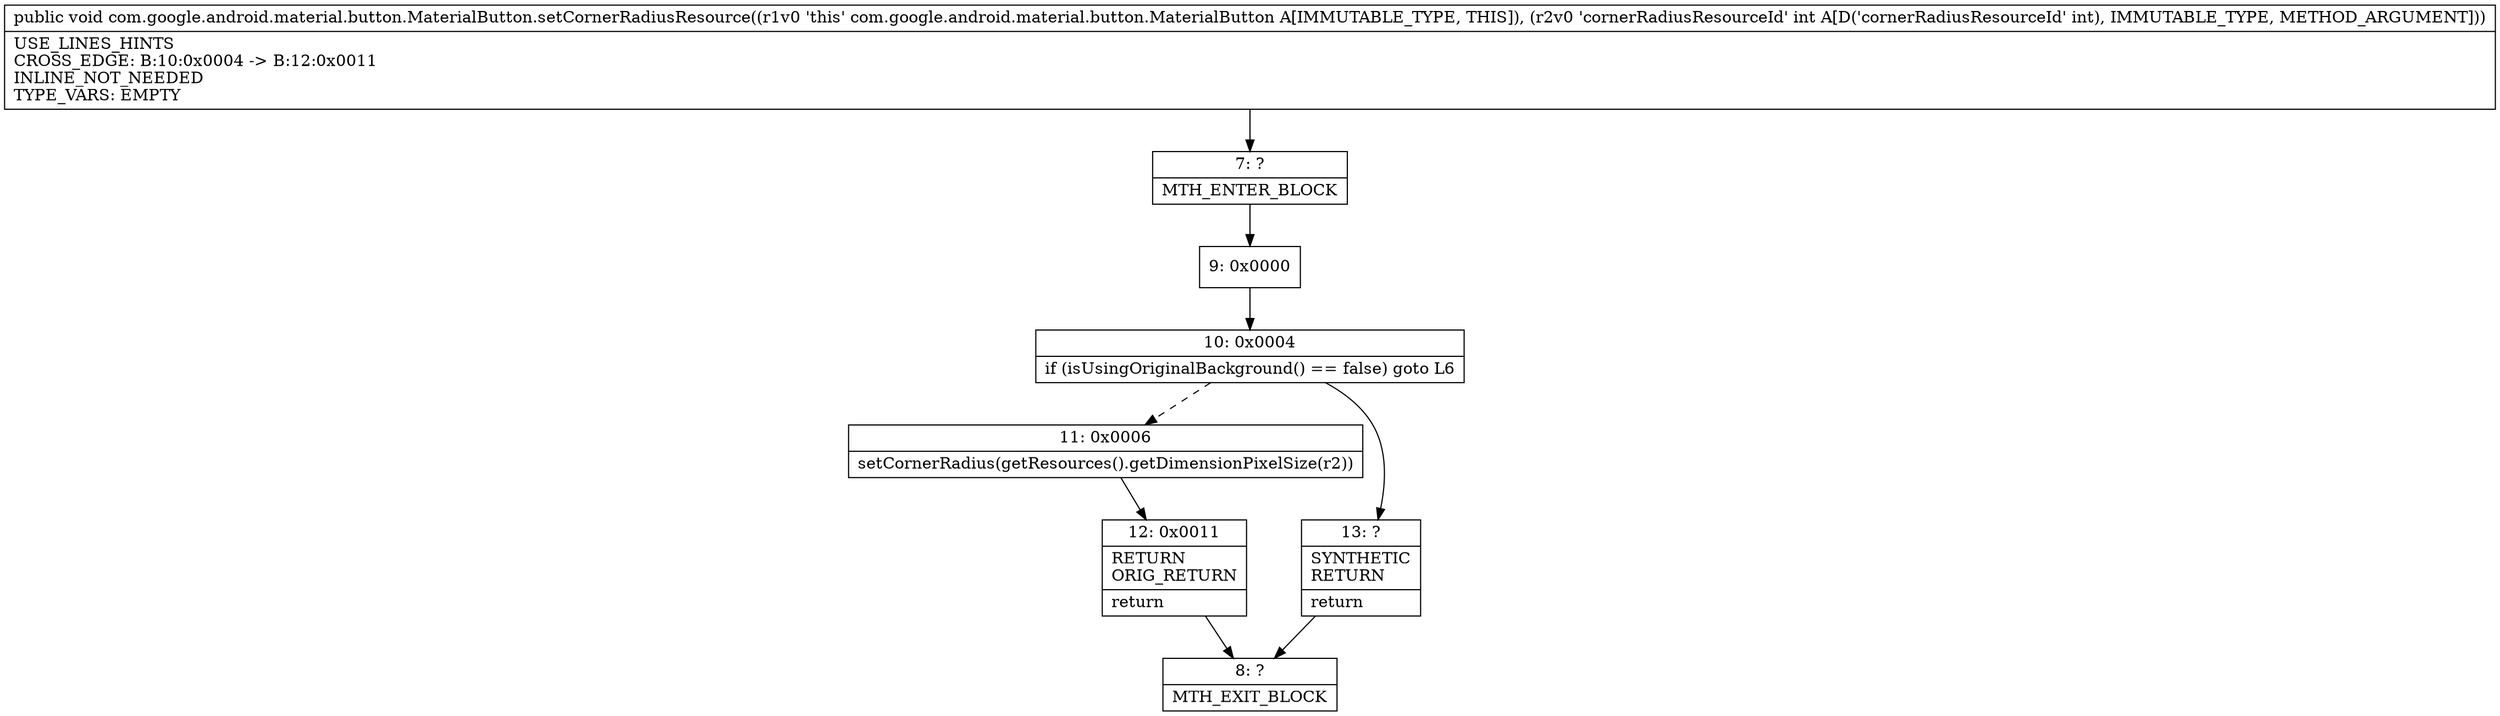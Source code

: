 digraph "CFG forcom.google.android.material.button.MaterialButton.setCornerRadiusResource(I)V" {
Node_7 [shape=record,label="{7\:\ ?|MTH_ENTER_BLOCK\l}"];
Node_9 [shape=record,label="{9\:\ 0x0000}"];
Node_10 [shape=record,label="{10\:\ 0x0004|if (isUsingOriginalBackground() == false) goto L6\l}"];
Node_11 [shape=record,label="{11\:\ 0x0006|setCornerRadius(getResources().getDimensionPixelSize(r2))\l}"];
Node_12 [shape=record,label="{12\:\ 0x0011|RETURN\lORIG_RETURN\l|return\l}"];
Node_8 [shape=record,label="{8\:\ ?|MTH_EXIT_BLOCK\l}"];
Node_13 [shape=record,label="{13\:\ ?|SYNTHETIC\lRETURN\l|return\l}"];
MethodNode[shape=record,label="{public void com.google.android.material.button.MaterialButton.setCornerRadiusResource((r1v0 'this' com.google.android.material.button.MaterialButton A[IMMUTABLE_TYPE, THIS]), (r2v0 'cornerRadiusResourceId' int A[D('cornerRadiusResourceId' int), IMMUTABLE_TYPE, METHOD_ARGUMENT]))  | USE_LINES_HINTS\lCROSS_EDGE: B:10:0x0004 \-\> B:12:0x0011\lINLINE_NOT_NEEDED\lTYPE_VARS: EMPTY\l}"];
MethodNode -> Node_7;Node_7 -> Node_9;
Node_9 -> Node_10;
Node_10 -> Node_11[style=dashed];
Node_10 -> Node_13;
Node_11 -> Node_12;
Node_12 -> Node_8;
Node_13 -> Node_8;
}

